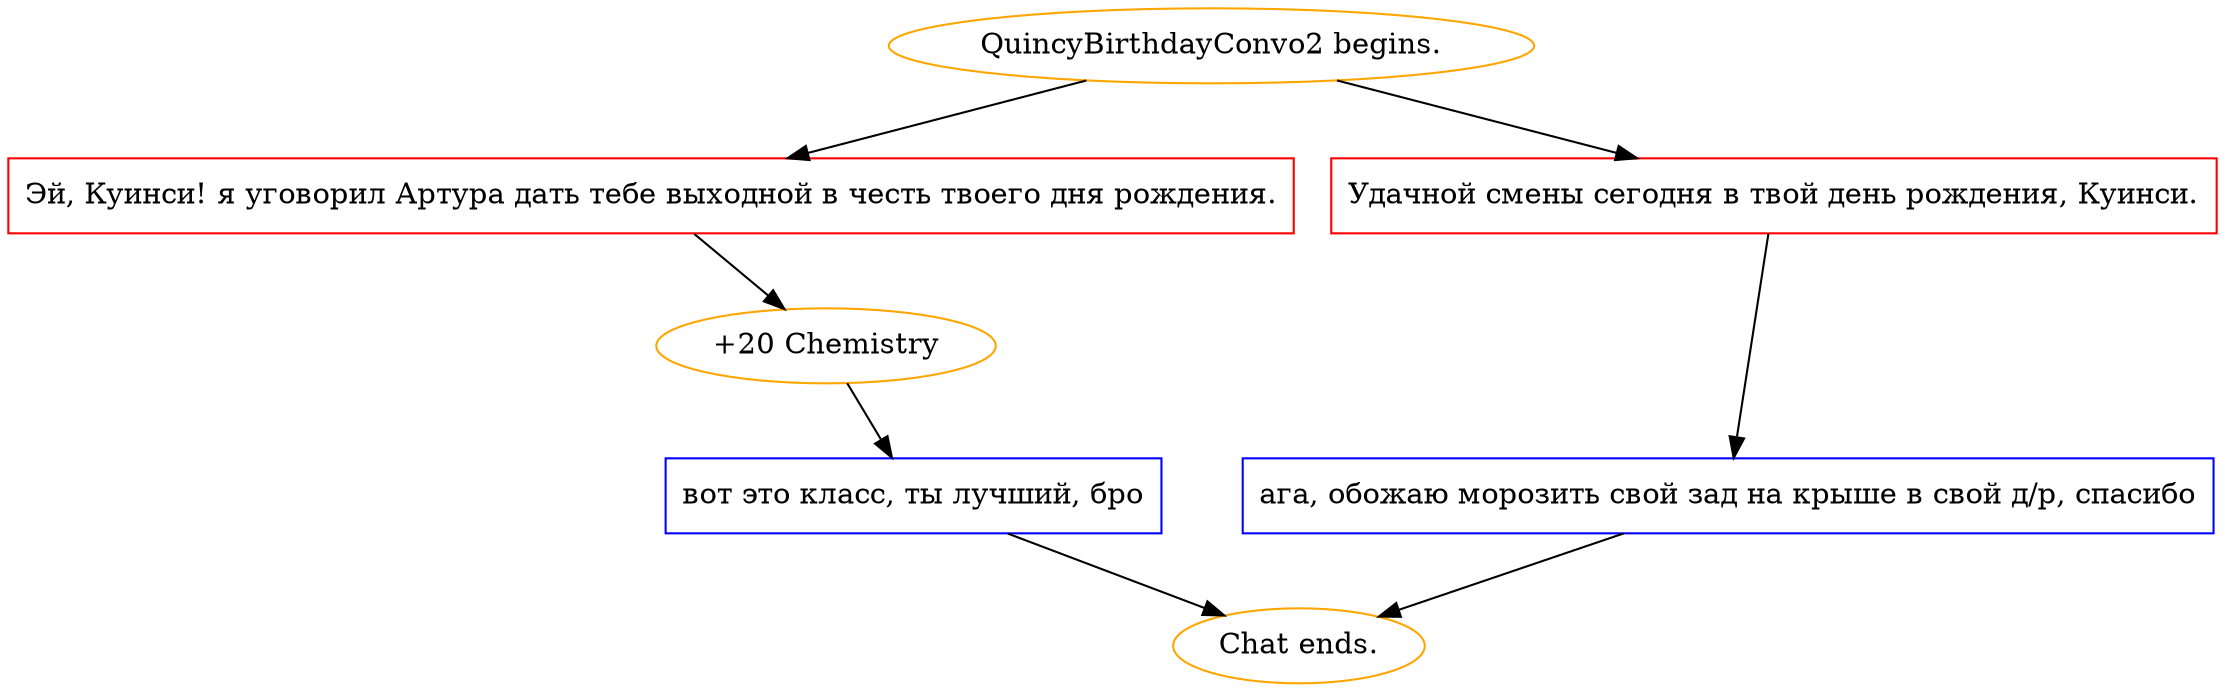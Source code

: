 digraph {
	"QuincyBirthdayConvo2 begins." [color=orange];
		"QuincyBirthdayConvo2 begins." -> j4010372272;
		"QuincyBirthdayConvo2 begins." -> j3678419253;
	j4010372272 [label="Эй, Куинси! я уговорил Артура дать тебе выходной в честь твоего дня рождения.",shape=box,color=red];
		j4010372272 -> j502441550;
	j3678419253 [label="Удачной смены сегодня в твой день рождения, Куинси.",shape=box,color=red];
		j3678419253 -> j3832209019;
	j502441550 [label="+20 Chemistry",color=orange];
		j502441550 -> j2142563338;
	j3832209019 [label="ага, обожаю морозить свой зад на крыше в свой д/р, спасибо",shape=box,color=blue];
		j3832209019 -> "Chat ends.";
	j2142563338 [label="вот это класс, ты лучший, бро",shape=box,color=blue];
		j2142563338 -> "Chat ends.";
	"Chat ends." [color=orange];
}